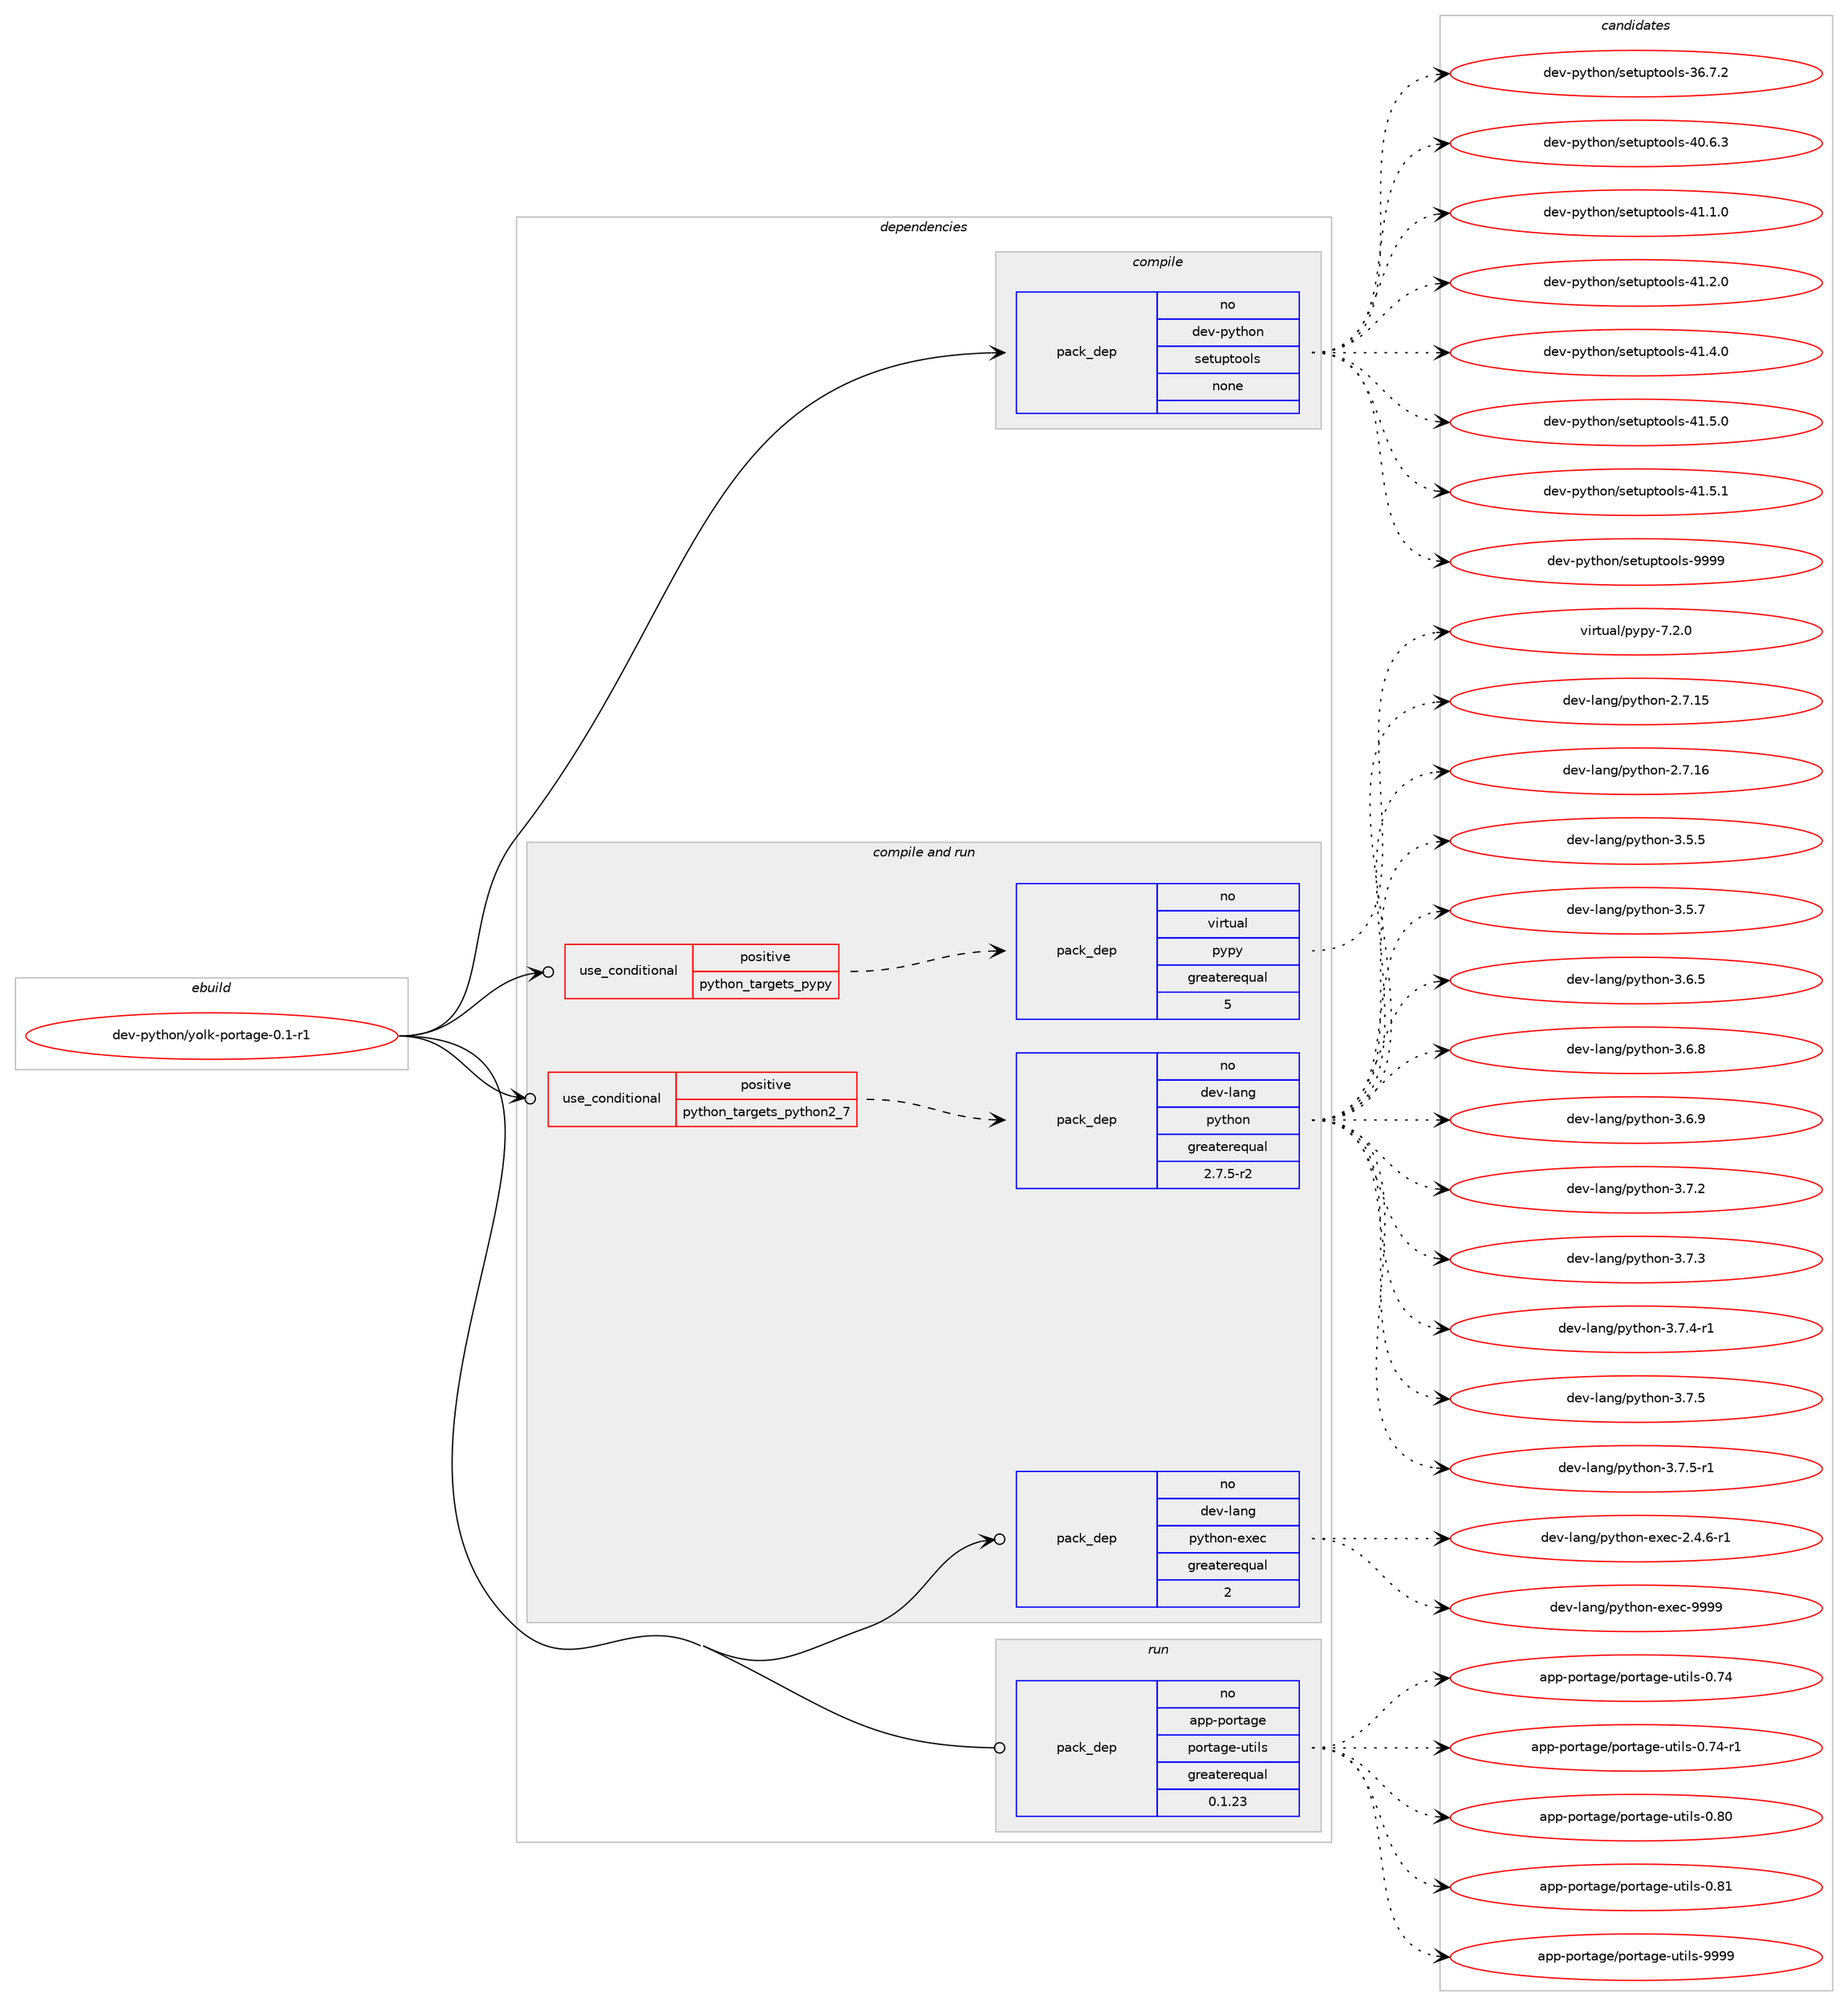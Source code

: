 digraph prolog {

# *************
# Graph options
# *************

newrank=true;
concentrate=true;
compound=true;
graph [rankdir=LR,fontname=Helvetica,fontsize=10,ranksep=1.5];#, ranksep=2.5, nodesep=0.2];
edge  [arrowhead=vee];
node  [fontname=Helvetica,fontsize=10];

# **********
# The ebuild
# **********

subgraph cluster_leftcol {
color=gray;
rank=same;
label=<<i>ebuild</i>>;
id [label="dev-python/yolk-portage-0.1-r1", color=red, width=4, href="../dev-python/yolk-portage-0.1-r1.svg"];
}

# ****************
# The dependencies
# ****************

subgraph cluster_midcol {
color=gray;
label=<<i>dependencies</i>>;
subgraph cluster_compile {
fillcolor="#eeeeee";
style=filled;
label=<<i>compile</i>>;
subgraph pack481231 {
dependency644935 [label=<<TABLE BORDER="0" CELLBORDER="1" CELLSPACING="0" CELLPADDING="4" WIDTH="220"><TR><TD ROWSPAN="6" CELLPADDING="30">pack_dep</TD></TR><TR><TD WIDTH="110">no</TD></TR><TR><TD>dev-python</TD></TR><TR><TD>setuptools</TD></TR><TR><TD>none</TD></TR><TR><TD></TD></TR></TABLE>>, shape=none, color=blue];
}
id:e -> dependency644935:w [weight=20,style="solid",arrowhead="vee"];
}
subgraph cluster_compileandrun {
fillcolor="#eeeeee";
style=filled;
label=<<i>compile and run</i>>;
subgraph cond151815 {
dependency644936 [label=<<TABLE BORDER="0" CELLBORDER="1" CELLSPACING="0" CELLPADDING="4"><TR><TD ROWSPAN="3" CELLPADDING="10">use_conditional</TD></TR><TR><TD>positive</TD></TR><TR><TD>python_targets_pypy</TD></TR></TABLE>>, shape=none, color=red];
subgraph pack481232 {
dependency644937 [label=<<TABLE BORDER="0" CELLBORDER="1" CELLSPACING="0" CELLPADDING="4" WIDTH="220"><TR><TD ROWSPAN="6" CELLPADDING="30">pack_dep</TD></TR><TR><TD WIDTH="110">no</TD></TR><TR><TD>virtual</TD></TR><TR><TD>pypy</TD></TR><TR><TD>greaterequal</TD></TR><TR><TD>5</TD></TR></TABLE>>, shape=none, color=blue];
}
dependency644936:e -> dependency644937:w [weight=20,style="dashed",arrowhead="vee"];
}
id:e -> dependency644936:w [weight=20,style="solid",arrowhead="odotvee"];
subgraph cond151816 {
dependency644938 [label=<<TABLE BORDER="0" CELLBORDER="1" CELLSPACING="0" CELLPADDING="4"><TR><TD ROWSPAN="3" CELLPADDING="10">use_conditional</TD></TR><TR><TD>positive</TD></TR><TR><TD>python_targets_python2_7</TD></TR></TABLE>>, shape=none, color=red];
subgraph pack481233 {
dependency644939 [label=<<TABLE BORDER="0" CELLBORDER="1" CELLSPACING="0" CELLPADDING="4" WIDTH="220"><TR><TD ROWSPAN="6" CELLPADDING="30">pack_dep</TD></TR><TR><TD WIDTH="110">no</TD></TR><TR><TD>dev-lang</TD></TR><TR><TD>python</TD></TR><TR><TD>greaterequal</TD></TR><TR><TD>2.7.5-r2</TD></TR></TABLE>>, shape=none, color=blue];
}
dependency644938:e -> dependency644939:w [weight=20,style="dashed",arrowhead="vee"];
}
id:e -> dependency644938:w [weight=20,style="solid",arrowhead="odotvee"];
subgraph pack481234 {
dependency644940 [label=<<TABLE BORDER="0" CELLBORDER="1" CELLSPACING="0" CELLPADDING="4" WIDTH="220"><TR><TD ROWSPAN="6" CELLPADDING="30">pack_dep</TD></TR><TR><TD WIDTH="110">no</TD></TR><TR><TD>dev-lang</TD></TR><TR><TD>python-exec</TD></TR><TR><TD>greaterequal</TD></TR><TR><TD>2</TD></TR></TABLE>>, shape=none, color=blue];
}
id:e -> dependency644940:w [weight=20,style="solid",arrowhead="odotvee"];
}
subgraph cluster_run {
fillcolor="#eeeeee";
style=filled;
label=<<i>run</i>>;
subgraph pack481235 {
dependency644941 [label=<<TABLE BORDER="0" CELLBORDER="1" CELLSPACING="0" CELLPADDING="4" WIDTH="220"><TR><TD ROWSPAN="6" CELLPADDING="30">pack_dep</TD></TR><TR><TD WIDTH="110">no</TD></TR><TR><TD>app-portage</TD></TR><TR><TD>portage-utils</TD></TR><TR><TD>greaterequal</TD></TR><TR><TD>0.1.23</TD></TR></TABLE>>, shape=none, color=blue];
}
id:e -> dependency644941:w [weight=20,style="solid",arrowhead="odot"];
}
}

# **************
# The candidates
# **************

subgraph cluster_choices {
rank=same;
color=gray;
label=<<i>candidates</i>>;

subgraph choice481231 {
color=black;
nodesep=1;
choice100101118451121211161041111104711510111611711211611111110811545515446554650 [label="dev-python/setuptools-36.7.2", color=red, width=4,href="../dev-python/setuptools-36.7.2.svg"];
choice100101118451121211161041111104711510111611711211611111110811545524846544651 [label="dev-python/setuptools-40.6.3", color=red, width=4,href="../dev-python/setuptools-40.6.3.svg"];
choice100101118451121211161041111104711510111611711211611111110811545524946494648 [label="dev-python/setuptools-41.1.0", color=red, width=4,href="../dev-python/setuptools-41.1.0.svg"];
choice100101118451121211161041111104711510111611711211611111110811545524946504648 [label="dev-python/setuptools-41.2.0", color=red, width=4,href="../dev-python/setuptools-41.2.0.svg"];
choice100101118451121211161041111104711510111611711211611111110811545524946524648 [label="dev-python/setuptools-41.4.0", color=red, width=4,href="../dev-python/setuptools-41.4.0.svg"];
choice100101118451121211161041111104711510111611711211611111110811545524946534648 [label="dev-python/setuptools-41.5.0", color=red, width=4,href="../dev-python/setuptools-41.5.0.svg"];
choice100101118451121211161041111104711510111611711211611111110811545524946534649 [label="dev-python/setuptools-41.5.1", color=red, width=4,href="../dev-python/setuptools-41.5.1.svg"];
choice10010111845112121116104111110471151011161171121161111111081154557575757 [label="dev-python/setuptools-9999", color=red, width=4,href="../dev-python/setuptools-9999.svg"];
dependency644935:e -> choice100101118451121211161041111104711510111611711211611111110811545515446554650:w [style=dotted,weight="100"];
dependency644935:e -> choice100101118451121211161041111104711510111611711211611111110811545524846544651:w [style=dotted,weight="100"];
dependency644935:e -> choice100101118451121211161041111104711510111611711211611111110811545524946494648:w [style=dotted,weight="100"];
dependency644935:e -> choice100101118451121211161041111104711510111611711211611111110811545524946504648:w [style=dotted,weight="100"];
dependency644935:e -> choice100101118451121211161041111104711510111611711211611111110811545524946524648:w [style=dotted,weight="100"];
dependency644935:e -> choice100101118451121211161041111104711510111611711211611111110811545524946534648:w [style=dotted,weight="100"];
dependency644935:e -> choice100101118451121211161041111104711510111611711211611111110811545524946534649:w [style=dotted,weight="100"];
dependency644935:e -> choice10010111845112121116104111110471151011161171121161111111081154557575757:w [style=dotted,weight="100"];
}
subgraph choice481232 {
color=black;
nodesep=1;
choice1181051141161179710847112121112121455546504648 [label="virtual/pypy-7.2.0", color=red, width=4,href="../virtual/pypy-7.2.0.svg"];
dependency644937:e -> choice1181051141161179710847112121112121455546504648:w [style=dotted,weight="100"];
}
subgraph choice481233 {
color=black;
nodesep=1;
choice10010111845108971101034711212111610411111045504655464953 [label="dev-lang/python-2.7.15", color=red, width=4,href="../dev-lang/python-2.7.15.svg"];
choice10010111845108971101034711212111610411111045504655464954 [label="dev-lang/python-2.7.16", color=red, width=4,href="../dev-lang/python-2.7.16.svg"];
choice100101118451089711010347112121116104111110455146534653 [label="dev-lang/python-3.5.5", color=red, width=4,href="../dev-lang/python-3.5.5.svg"];
choice100101118451089711010347112121116104111110455146534655 [label="dev-lang/python-3.5.7", color=red, width=4,href="../dev-lang/python-3.5.7.svg"];
choice100101118451089711010347112121116104111110455146544653 [label="dev-lang/python-3.6.5", color=red, width=4,href="../dev-lang/python-3.6.5.svg"];
choice100101118451089711010347112121116104111110455146544656 [label="dev-lang/python-3.6.8", color=red, width=4,href="../dev-lang/python-3.6.8.svg"];
choice100101118451089711010347112121116104111110455146544657 [label="dev-lang/python-3.6.9", color=red, width=4,href="../dev-lang/python-3.6.9.svg"];
choice100101118451089711010347112121116104111110455146554650 [label="dev-lang/python-3.7.2", color=red, width=4,href="../dev-lang/python-3.7.2.svg"];
choice100101118451089711010347112121116104111110455146554651 [label="dev-lang/python-3.7.3", color=red, width=4,href="../dev-lang/python-3.7.3.svg"];
choice1001011184510897110103471121211161041111104551465546524511449 [label="dev-lang/python-3.7.4-r1", color=red, width=4,href="../dev-lang/python-3.7.4-r1.svg"];
choice100101118451089711010347112121116104111110455146554653 [label="dev-lang/python-3.7.5", color=red, width=4,href="../dev-lang/python-3.7.5.svg"];
choice1001011184510897110103471121211161041111104551465546534511449 [label="dev-lang/python-3.7.5-r1", color=red, width=4,href="../dev-lang/python-3.7.5-r1.svg"];
dependency644939:e -> choice10010111845108971101034711212111610411111045504655464953:w [style=dotted,weight="100"];
dependency644939:e -> choice10010111845108971101034711212111610411111045504655464954:w [style=dotted,weight="100"];
dependency644939:e -> choice100101118451089711010347112121116104111110455146534653:w [style=dotted,weight="100"];
dependency644939:e -> choice100101118451089711010347112121116104111110455146534655:w [style=dotted,weight="100"];
dependency644939:e -> choice100101118451089711010347112121116104111110455146544653:w [style=dotted,weight="100"];
dependency644939:e -> choice100101118451089711010347112121116104111110455146544656:w [style=dotted,weight="100"];
dependency644939:e -> choice100101118451089711010347112121116104111110455146544657:w [style=dotted,weight="100"];
dependency644939:e -> choice100101118451089711010347112121116104111110455146554650:w [style=dotted,weight="100"];
dependency644939:e -> choice100101118451089711010347112121116104111110455146554651:w [style=dotted,weight="100"];
dependency644939:e -> choice1001011184510897110103471121211161041111104551465546524511449:w [style=dotted,weight="100"];
dependency644939:e -> choice100101118451089711010347112121116104111110455146554653:w [style=dotted,weight="100"];
dependency644939:e -> choice1001011184510897110103471121211161041111104551465546534511449:w [style=dotted,weight="100"];
}
subgraph choice481234 {
color=black;
nodesep=1;
choice10010111845108971101034711212111610411111045101120101994550465246544511449 [label="dev-lang/python-exec-2.4.6-r1", color=red, width=4,href="../dev-lang/python-exec-2.4.6-r1.svg"];
choice10010111845108971101034711212111610411111045101120101994557575757 [label="dev-lang/python-exec-9999", color=red, width=4,href="../dev-lang/python-exec-9999.svg"];
dependency644940:e -> choice10010111845108971101034711212111610411111045101120101994550465246544511449:w [style=dotted,weight="100"];
dependency644940:e -> choice10010111845108971101034711212111610411111045101120101994557575757:w [style=dotted,weight="100"];
}
subgraph choice481235 {
color=black;
nodesep=1;
choice9711211245112111114116971031014711211111411697103101451171161051081154548465552 [label="app-portage/portage-utils-0.74", color=red, width=4,href="../app-portage/portage-utils-0.74.svg"];
choice97112112451121111141169710310147112111114116971031014511711610510811545484655524511449 [label="app-portage/portage-utils-0.74-r1", color=red, width=4,href="../app-portage/portage-utils-0.74-r1.svg"];
choice9711211245112111114116971031014711211111411697103101451171161051081154548465648 [label="app-portage/portage-utils-0.80", color=red, width=4,href="../app-portage/portage-utils-0.80.svg"];
choice9711211245112111114116971031014711211111411697103101451171161051081154548465649 [label="app-portage/portage-utils-0.81", color=red, width=4,href="../app-portage/portage-utils-0.81.svg"];
choice9711211245112111114116971031014711211111411697103101451171161051081154557575757 [label="app-portage/portage-utils-9999", color=red, width=4,href="../app-portage/portage-utils-9999.svg"];
dependency644941:e -> choice9711211245112111114116971031014711211111411697103101451171161051081154548465552:w [style=dotted,weight="100"];
dependency644941:e -> choice97112112451121111141169710310147112111114116971031014511711610510811545484655524511449:w [style=dotted,weight="100"];
dependency644941:e -> choice9711211245112111114116971031014711211111411697103101451171161051081154548465648:w [style=dotted,weight="100"];
dependency644941:e -> choice9711211245112111114116971031014711211111411697103101451171161051081154548465649:w [style=dotted,weight="100"];
dependency644941:e -> choice9711211245112111114116971031014711211111411697103101451171161051081154557575757:w [style=dotted,weight="100"];
}
}

}
